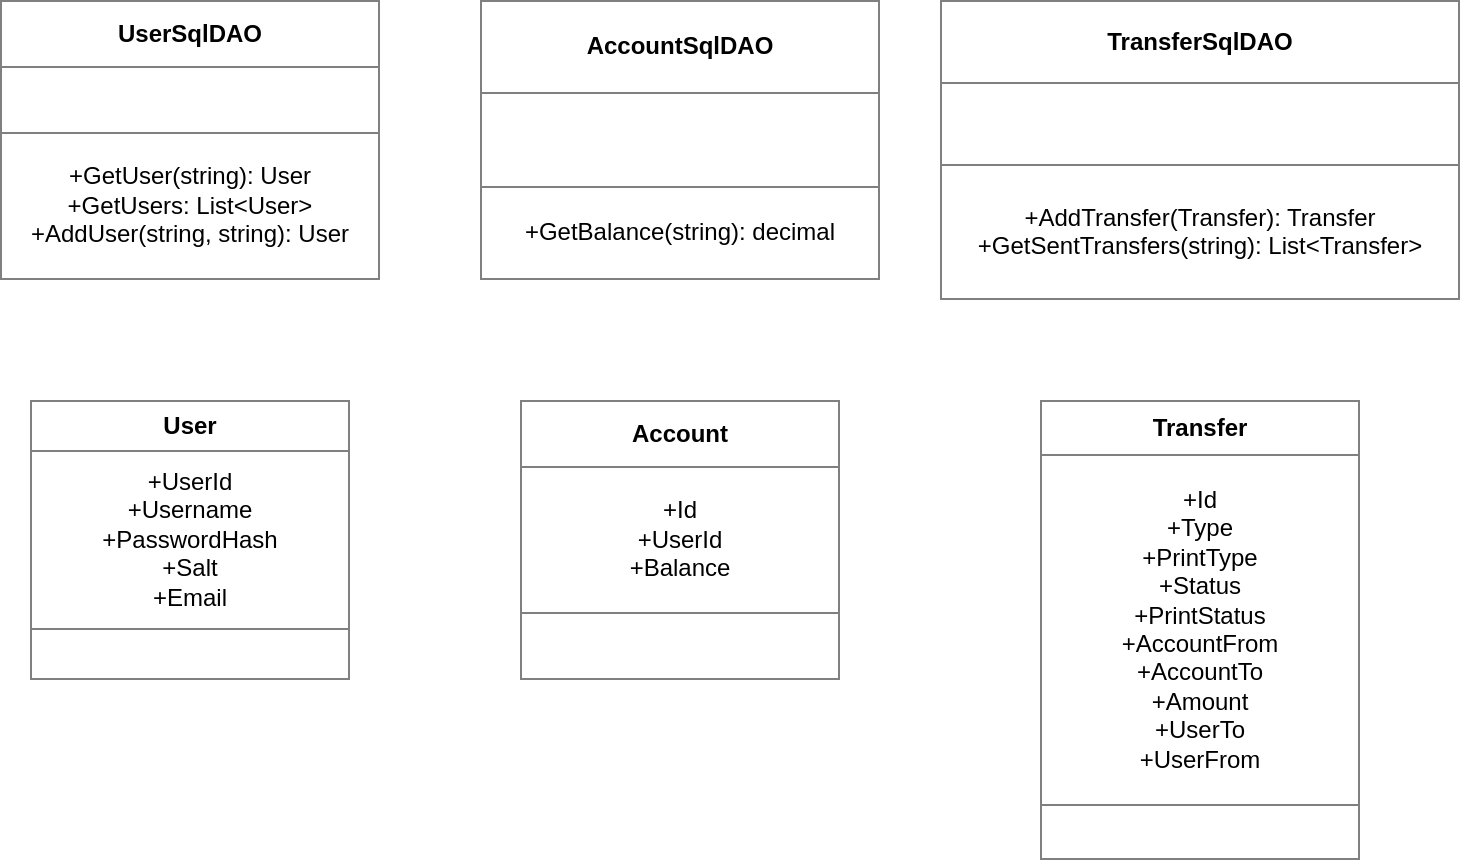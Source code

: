 <mxfile version="11.1.4" type="device"><diagram id="L5UH_hQp6nLFtbXCmfVB" name="Page-1"><mxGraphModel dx="1662" dy="824" grid="1" gridSize="10" guides="1" tooltips="1" connect="1" arrows="1" fold="1" page="1" pageScale="1" pageWidth="850" pageHeight="1100" math="0" shadow="0"><root><mxCell id="0"/><mxCell id="1" parent="0"/><mxCell id="yQIfZTKPPZ-yTdeAlGeI-12" value="&lt;table border=&quot;1&quot; width=&quot;100%&quot; cellpadding=&quot;4&quot; style=&quot;width: 100% ; height: 100% ; border-collapse: collapse&quot;&gt;&lt;tbody&gt;&lt;tr&gt;&lt;th align=&quot;center&quot;&gt;&lt;b&gt;Transfer&lt;/b&gt;&lt;/th&gt;&lt;/tr&gt;&lt;tr&gt;&lt;td align=&quot;center&quot;&gt;+Id&lt;br&gt;+Type&lt;br&gt;+PrintType&lt;br&gt;+Status&lt;br&gt;+PrintStatus&lt;br&gt;+AccountFrom&lt;br&gt;+AccountTo&lt;br&gt;+Amount&lt;br&gt;+UserTo&lt;br&gt;+UserFrom&lt;/td&gt;&lt;/tr&gt;&lt;tr&gt;&lt;td align=&quot;center&quot;&gt;&lt;br&gt;&lt;/td&gt;&lt;/tr&gt;&lt;/tbody&gt;&lt;/table&gt;" style="text;html=1;strokeColor=none;fillColor=none;overflow=fill;" parent="1" vertex="1"><mxGeometry x="560" y="240" width="160" height="230" as="geometry"/></mxCell><mxCell id="yQIfZTKPPZ-yTdeAlGeI-13" value="&lt;table border=&quot;1&quot; width=&quot;100%&quot; cellpadding=&quot;4&quot; style=&quot;width: 100% ; height: 100% ; border-collapse: collapse&quot;&gt;&lt;tbody&gt;&lt;tr&gt;&lt;th align=&quot;center&quot;&gt;&lt;b&gt;Account&lt;/b&gt;&lt;/th&gt;&lt;/tr&gt;&lt;tr&gt;&lt;td align=&quot;center&quot;&gt;+Id&lt;br&gt;+UserId&lt;br&gt;+Balance&lt;/td&gt;&lt;/tr&gt;&lt;tr&gt;&lt;td align=&quot;center&quot;&gt;&lt;br&gt;&lt;/td&gt;&lt;/tr&gt;&lt;/tbody&gt;&lt;/table&gt;" style="text;html=1;strokeColor=none;fillColor=none;overflow=fill;" parent="1" vertex="1"><mxGeometry x="300" y="240" width="160" height="140" as="geometry"/></mxCell><mxCell id="yQIfZTKPPZ-yTdeAlGeI-25" value="&lt;table border=&quot;1&quot; width=&quot;100%&quot; cellpadding=&quot;4&quot; style=&quot;width: 100% ; height: 100% ; border-collapse: collapse&quot;&gt;&lt;tbody&gt;&lt;tr&gt;&lt;th align=&quot;center&quot;&gt;TransferSqlDAO&lt;/th&gt;&lt;/tr&gt;&lt;tr&gt;&lt;td align=&quot;center&quot;&gt;&lt;br&gt;&lt;/td&gt;&lt;/tr&gt;&lt;tr&gt;&lt;td align=&quot;center&quot;&gt;+AddTransfer(Transfer): Transfer&lt;br&gt;+GetSentTransfers(string): List&amp;lt;Transfer&amp;gt;&lt;br&gt;&lt;/td&gt;&lt;/tr&gt;&lt;/tbody&gt;&lt;/table&gt;" style="text;html=1;strokeColor=none;fillColor=none;overflow=fill;" parent="1" vertex="1"><mxGeometry x="510" y="40" width="260" height="150" as="geometry"/></mxCell><mxCell id="yQIfZTKPPZ-yTdeAlGeI-26" value="&lt;table border=&quot;1&quot; width=&quot;100%&quot; cellpadding=&quot;4&quot; style=&quot;width: 100% ; height: 100% ; border-collapse: collapse&quot;&gt;&lt;tbody&gt;&lt;tr&gt;&lt;th align=&quot;center&quot;&gt;&lt;b&gt;AccountSqlDAO&lt;/b&gt;&lt;/th&gt;&lt;/tr&gt;&lt;tr&gt;&lt;td align=&quot;center&quot;&gt;&lt;br&gt;&lt;/td&gt;&lt;/tr&gt;&lt;tr&gt;&lt;td align=&quot;center&quot;&gt;+GetBalance(string): decimal&lt;/td&gt;&lt;/tr&gt;&lt;/tbody&gt;&lt;/table&gt;" style="text;html=1;strokeColor=none;fillColor=none;overflow=fill;" parent="1" vertex="1"><mxGeometry x="280" y="40" width="200" height="140" as="geometry"/></mxCell><mxCell id="mvabDkb8LC701T3I0lW3-1" value="&lt;table border=&quot;1&quot; width=&quot;100%&quot; cellpadding=&quot;4&quot; style=&quot;width: 100% ; height: 100% ; border-collapse: collapse&quot;&gt;&lt;tbody&gt;&lt;tr&gt;&lt;th align=&quot;center&quot;&gt;&lt;b&gt;UserSqlDAO&lt;/b&gt;&lt;/th&gt;&lt;/tr&gt;&lt;tr&gt;&lt;td align=&quot;center&quot;&gt;&lt;br&gt;&lt;/td&gt;&lt;/tr&gt;&lt;tr&gt;&lt;td align=&quot;center&quot;&gt;+GetUser(string): User&lt;br&gt;+GetUsers: List&amp;lt;User&amp;gt;&lt;br&gt;+AddUser(string, string): User&lt;/td&gt;&lt;/tr&gt;&lt;/tbody&gt;&lt;/table&gt;" style="text;html=1;strokeColor=none;fillColor=none;overflow=fill;" vertex="1" parent="1"><mxGeometry x="40" y="40" width="190" height="140" as="geometry"/></mxCell><mxCell id="mvabDkb8LC701T3I0lW3-8" value="&lt;table border=&quot;1&quot; width=&quot;100%&quot; cellpadding=&quot;4&quot; style=&quot;width: 100% ; height: 100% ; border-collapse: collapse&quot;&gt;&lt;tbody&gt;&lt;tr&gt;&lt;th align=&quot;center&quot;&gt;User&lt;/th&gt;&lt;/tr&gt;&lt;tr&gt;&lt;td align=&quot;center&quot;&gt;+UserId&lt;br&gt;+Username&lt;br&gt;+PasswordHash&lt;br&gt;+Salt&lt;br&gt;+Email&lt;/td&gt;&lt;/tr&gt;&lt;tr&gt;&lt;td align=&quot;center&quot;&gt;&lt;br&gt;&lt;/td&gt;&lt;/tr&gt;&lt;/tbody&gt;&lt;/table&gt;" style="text;html=1;strokeColor=none;fillColor=none;overflow=fill;" vertex="1" parent="1"><mxGeometry x="55" y="240" width="160" height="140" as="geometry"/></mxCell></root></mxGraphModel></diagram></mxfile>